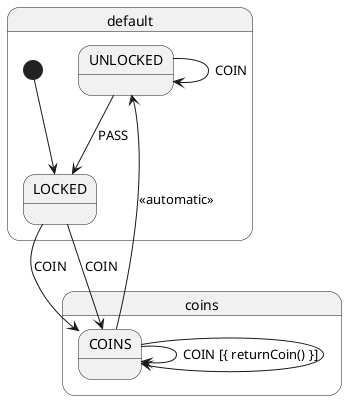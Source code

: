 @startuml
state coins {
  COINS --> COINS : COIN [{ returnCoin() }]
  COINS --> COINS
}
state default {
  [*] --> LOCKED
  LOCKED --> COINS : COIN
  UNLOCKED --> UNLOCKED : COIN
  UNLOCKED --> LOCKED : PASS
  LOCKED --> COINS : COIN
  COINS --> UNLOCKED : <<automatic>>
}
@enduml
